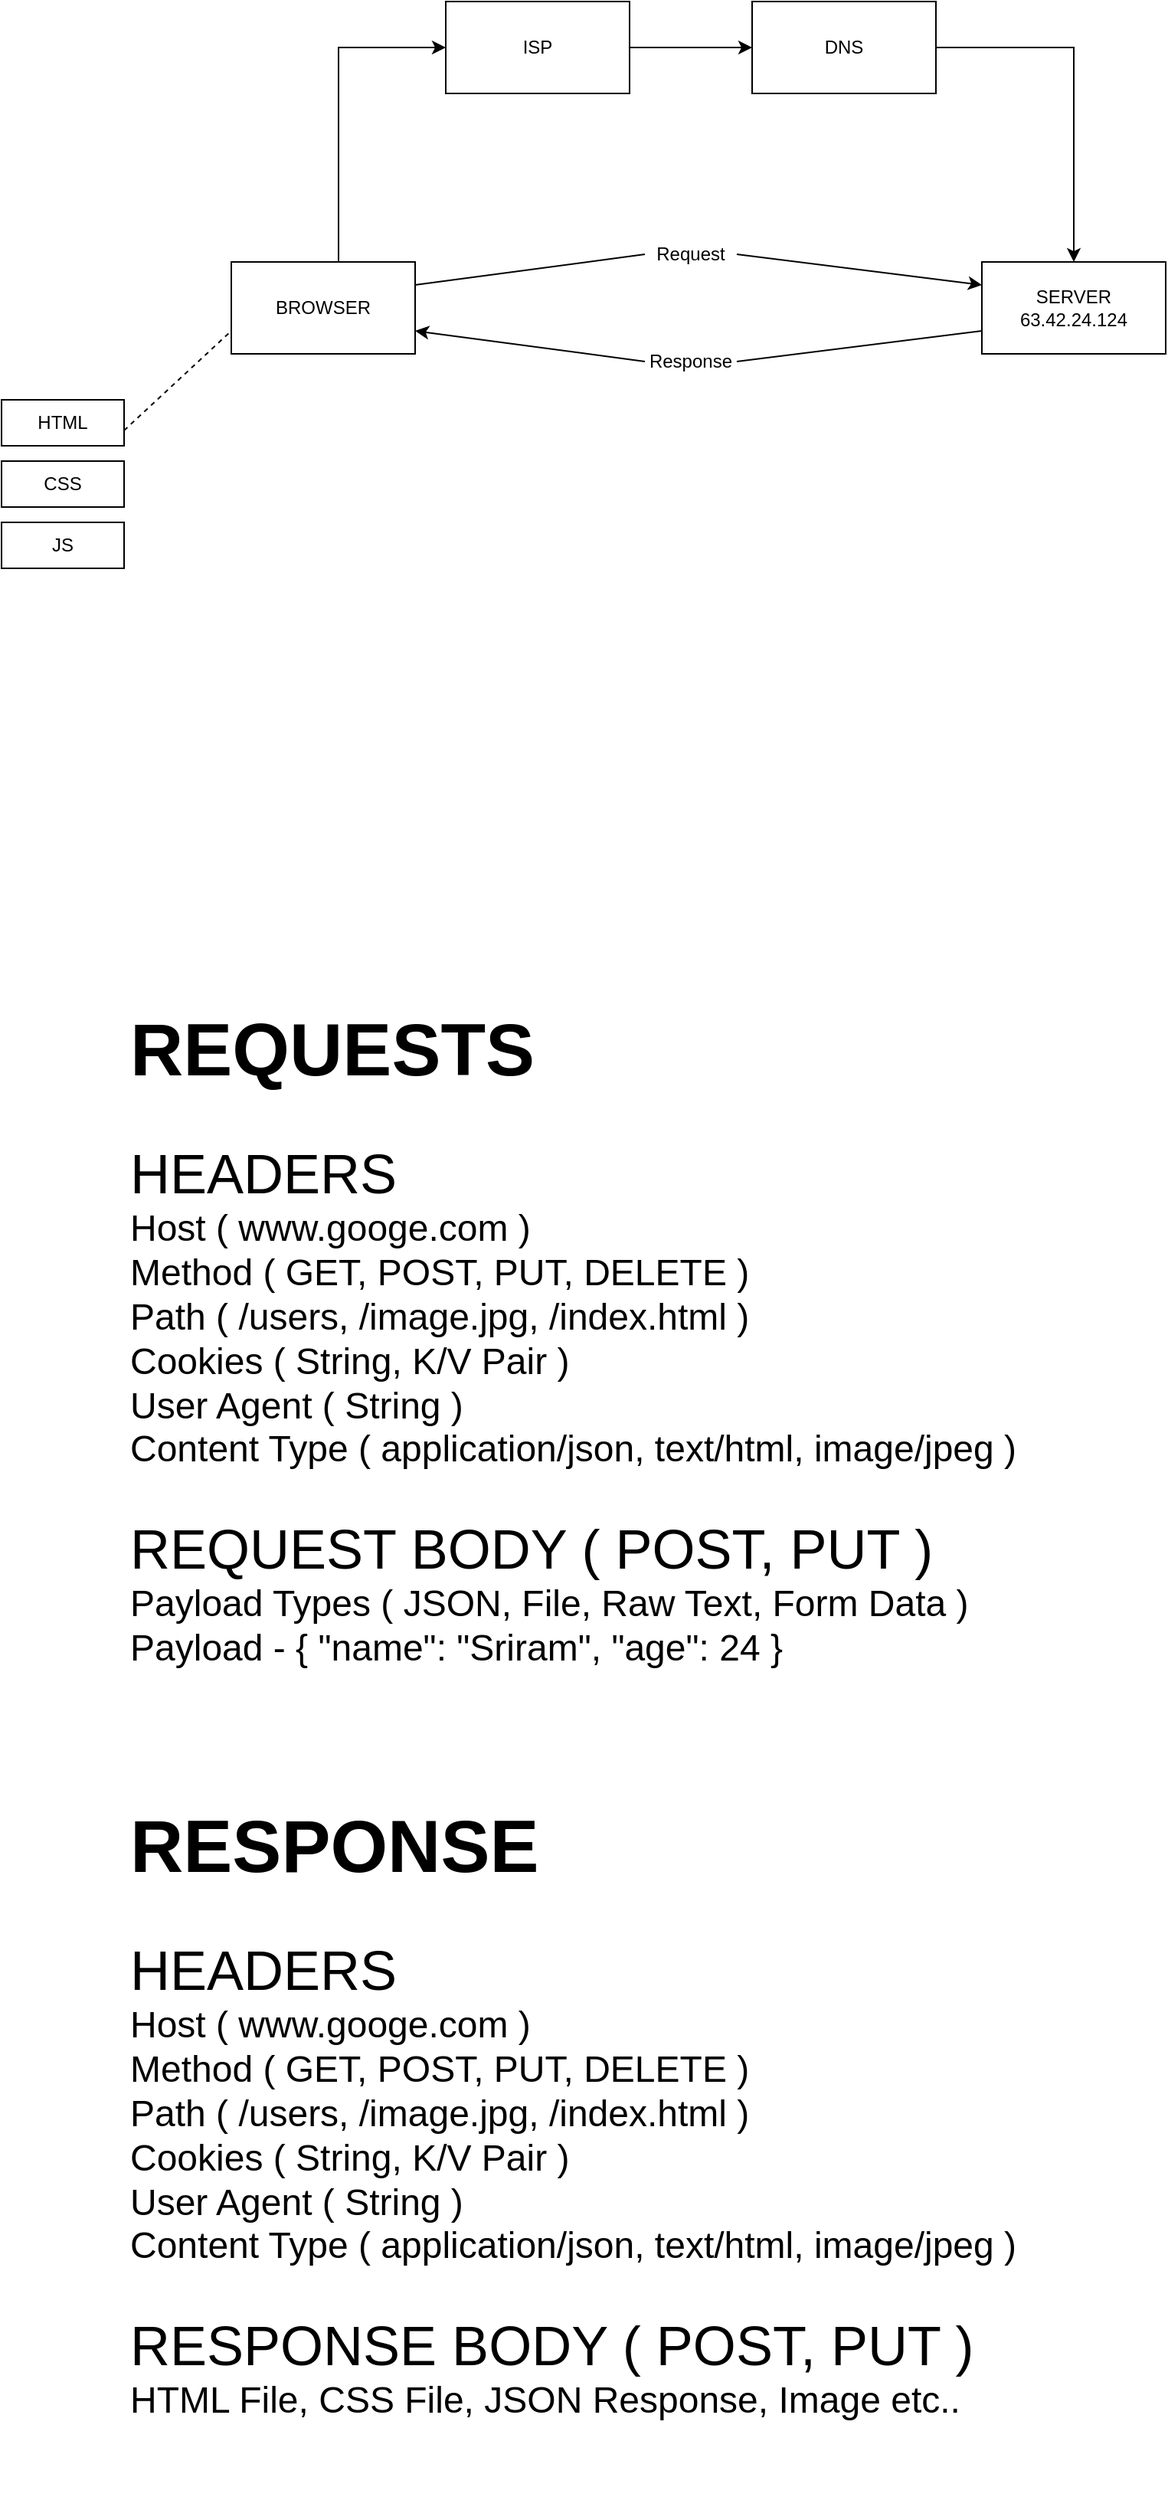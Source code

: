 <mxfile version="20.4.0" type="github">
  <diagram id="NVQybY2-NAw2xx8S69dp" name="frontend">
    <mxGraphModel dx="1960" dy="883" grid="1" gridSize="10" guides="1" tooltips="1" connect="1" arrows="1" fold="1" page="1" pageScale="1" pageWidth="827" pageHeight="1169" math="0" shadow="0">
      <root>
        <mxCell id="0" />
        <mxCell id="1" parent="0" />
        <mxCell id="8R4nlL-NDN4ofbqcLxZN-17" style="edgeStyle=orthogonalEdgeStyle;rounded=0;orthogonalLoop=1;jettySize=auto;html=1;entryX=0;entryY=0.5;entryDx=0;entryDy=0;" edge="1" parent="1" source="8R4nlL-NDN4ofbqcLxZN-1" target="8R4nlL-NDN4ofbqcLxZN-2">
          <mxGeometry relative="1" as="geometry" />
        </mxCell>
        <mxCell id="8R4nlL-NDN4ofbqcLxZN-1" value="ISP" style="rounded=0;whiteSpace=wrap;html=1;" vertex="1" parent="1">
          <mxGeometry x="240" y="80" width="120" height="60" as="geometry" />
        </mxCell>
        <mxCell id="8R4nlL-NDN4ofbqcLxZN-19" style="edgeStyle=orthogonalEdgeStyle;rounded=0;orthogonalLoop=1;jettySize=auto;html=1;entryX=0.5;entryY=0;entryDx=0;entryDy=0;" edge="1" parent="1" source="8R4nlL-NDN4ofbqcLxZN-2" target="8R4nlL-NDN4ofbqcLxZN-4">
          <mxGeometry relative="1" as="geometry" />
        </mxCell>
        <mxCell id="8R4nlL-NDN4ofbqcLxZN-2" value="DNS" style="rounded=0;whiteSpace=wrap;html=1;" vertex="1" parent="1">
          <mxGeometry x="440" y="80" width="120" height="60" as="geometry" />
        </mxCell>
        <mxCell id="8R4nlL-NDN4ofbqcLxZN-16" style="edgeStyle=orthogonalEdgeStyle;rounded=0;orthogonalLoop=1;jettySize=auto;html=1;entryX=0;entryY=0.5;entryDx=0;entryDy=0;" edge="1" parent="1" source="8R4nlL-NDN4ofbqcLxZN-3" target="8R4nlL-NDN4ofbqcLxZN-1">
          <mxGeometry relative="1" as="geometry">
            <Array as="points">
              <mxPoint x="170" y="110" />
            </Array>
          </mxGeometry>
        </mxCell>
        <mxCell id="8R4nlL-NDN4ofbqcLxZN-3" value="BROWSER" style="rounded=0;whiteSpace=wrap;html=1;" vertex="1" parent="1">
          <mxGeometry x="100" y="250" width="120" height="60" as="geometry" />
        </mxCell>
        <mxCell id="8R4nlL-NDN4ofbqcLxZN-4" value="SERVER&lt;br&gt;63.42.24.124" style="rounded=0;whiteSpace=wrap;html=1;" vertex="1" parent="1">
          <mxGeometry x="590" y="250" width="120" height="60" as="geometry" />
        </mxCell>
        <mxCell id="8R4nlL-NDN4ofbqcLxZN-5" value="HTML" style="rounded=0;whiteSpace=wrap;html=1;" vertex="1" parent="1">
          <mxGeometry x="-50" y="340" width="80" height="30" as="geometry" />
        </mxCell>
        <mxCell id="8R4nlL-NDN4ofbqcLxZN-6" value="CSS" style="rounded=0;whiteSpace=wrap;html=1;" vertex="1" parent="1">
          <mxGeometry x="-50" y="380" width="80" height="30" as="geometry" />
        </mxCell>
        <mxCell id="8R4nlL-NDN4ofbqcLxZN-7" value="JS" style="rounded=0;whiteSpace=wrap;html=1;" vertex="1" parent="1">
          <mxGeometry x="-50" y="420" width="80" height="30" as="geometry" />
        </mxCell>
        <mxCell id="8R4nlL-NDN4ofbqcLxZN-8" value="" style="endArrow=classic;html=1;rounded=0;exitX=1;exitY=0.5;exitDx=0;exitDy=0;entryX=0;entryY=0.25;entryDx=0;entryDy=0;startArrow=none;" edge="1" parent="1" source="8R4nlL-NDN4ofbqcLxZN-10" target="8R4nlL-NDN4ofbqcLxZN-4">
          <mxGeometry width="50" height="50" relative="1" as="geometry">
            <mxPoint x="380" y="400" as="sourcePoint" />
            <mxPoint x="430" y="350" as="targetPoint" />
          </mxGeometry>
        </mxCell>
        <mxCell id="8R4nlL-NDN4ofbqcLxZN-9" value="" style="endArrow=classic;html=1;rounded=0;exitX=0;exitY=0.5;exitDx=0;exitDy=0;entryX=1;entryY=0.75;entryDx=0;entryDy=0;startArrow=none;" edge="1" parent="1" source="8R4nlL-NDN4ofbqcLxZN-14" target="8R4nlL-NDN4ofbqcLxZN-3">
          <mxGeometry width="50" height="50" relative="1" as="geometry">
            <mxPoint x="220" y="300" as="sourcePoint" />
            <mxPoint x="350" y="450" as="targetPoint" />
          </mxGeometry>
        </mxCell>
        <mxCell id="8R4nlL-NDN4ofbqcLxZN-10" value="Request" style="text;html=1;strokeColor=none;fillColor=none;align=center;verticalAlign=middle;whiteSpace=wrap;rounded=0;" vertex="1" parent="1">
          <mxGeometry x="370" y="230" width="60" height="30" as="geometry" />
        </mxCell>
        <mxCell id="8R4nlL-NDN4ofbqcLxZN-12" value="" style="endArrow=none;html=1;rounded=0;exitX=1;exitY=0.25;exitDx=0;exitDy=0;entryX=0;entryY=0.5;entryDx=0;entryDy=0;" edge="1" parent="1" source="8R4nlL-NDN4ofbqcLxZN-3" target="8R4nlL-NDN4ofbqcLxZN-10">
          <mxGeometry width="50" height="50" relative="1" as="geometry">
            <mxPoint x="220" y="265" as="sourcePoint" />
            <mxPoint x="360" y="265" as="targetPoint" />
          </mxGeometry>
        </mxCell>
        <mxCell id="8R4nlL-NDN4ofbqcLxZN-14" value="Response" style="text;html=1;strokeColor=none;fillColor=none;align=center;verticalAlign=middle;whiteSpace=wrap;rounded=0;" vertex="1" parent="1">
          <mxGeometry x="370" y="300" width="60" height="30" as="geometry" />
        </mxCell>
        <mxCell id="8R4nlL-NDN4ofbqcLxZN-15" value="" style="endArrow=none;html=1;rounded=0;exitX=0;exitY=0.75;exitDx=0;exitDy=0;entryX=1;entryY=0.5;entryDx=0;entryDy=0;" edge="1" parent="1" source="8R4nlL-NDN4ofbqcLxZN-4" target="8R4nlL-NDN4ofbqcLxZN-14">
          <mxGeometry width="50" height="50" relative="1" as="geometry">
            <mxPoint x="590" y="295" as="sourcePoint" />
            <mxPoint x="220" y="295" as="targetPoint" />
          </mxGeometry>
        </mxCell>
        <mxCell id="8R4nlL-NDN4ofbqcLxZN-20" value="" style="endArrow=none;dashed=1;html=1;rounded=0;entryX=0;entryY=0.75;entryDx=0;entryDy=0;" edge="1" parent="1" target="8R4nlL-NDN4ofbqcLxZN-3">
          <mxGeometry width="50" height="50" relative="1" as="geometry">
            <mxPoint x="30" y="360" as="sourcePoint" />
            <mxPoint x="80" y="310" as="targetPoint" />
          </mxGeometry>
        </mxCell>
        <mxCell id="8R4nlL-NDN4ofbqcLxZN-22" value="&lt;h1&gt;&lt;font style=&quot;font-size: 48px;&quot;&gt;REQUESTS&lt;/font&gt;&lt;/h1&gt;&lt;div&gt;&lt;br&gt;&lt;/div&gt;&lt;div&gt;&lt;font style=&quot;font-size: 36px;&quot;&gt;HEADERS&lt;/font&gt;&lt;/div&gt;&lt;div&gt;&lt;font style=&quot;font-size: 24px;&quot;&gt;Host ( www.googe.com )&lt;/font&gt;&lt;/div&gt;&lt;div&gt;&lt;font style=&quot;font-size: 24px;&quot;&gt;Method ( GET, POST, PUT, DELETE )&lt;/font&gt;&lt;/div&gt;&lt;div&gt;&lt;font style=&quot;font-size: 24px;&quot;&gt;Path ( /users, /image.jpg, /index.html )&lt;/font&gt;&lt;/div&gt;&lt;div&gt;&lt;font style=&quot;font-size: 24px;&quot;&gt;Cookies ( String, K/V Pair )&lt;/font&gt;&lt;/div&gt;&lt;div&gt;&lt;font style=&quot;font-size: 24px;&quot;&gt;User Agent ( String )&lt;/font&gt;&lt;/div&gt;&lt;div&gt;&lt;font style=&quot;font-size: 24px;&quot;&gt;Content Type ( application/json, text/html, image/jpeg )&lt;/font&gt;&lt;/div&gt;&lt;div&gt;&lt;font style=&quot;font-size: 24px;&quot;&gt;&lt;br&gt;&lt;/font&gt;&lt;/div&gt;&lt;div&gt;&lt;font style=&quot;font-size: 36px;&quot;&gt;REQUEST BODY ( POST, PUT )&lt;/font&gt;&lt;/div&gt;&lt;div&gt;&lt;span style=&quot;font-size: 24px;&quot;&gt;Payload Types ( JSON, File, Raw Text, Form Data )&lt;/span&gt;&lt;/div&gt;&lt;div&gt;&lt;span style=&quot;font-size: 24px;&quot;&gt;Payload - { &quot;name&quot;: &quot;Sriram&quot;, &quot;age&quot;: 24 }&lt;/span&gt;&lt;/div&gt;" style="text;html=1;strokeColor=none;fillColor=none;spacing=5;spacingTop=-20;whiteSpace=wrap;overflow=hidden;rounded=0;shadow=0;" vertex="1" parent="1">
          <mxGeometry x="29" y="730" width="640" height="460" as="geometry" />
        </mxCell>
        <mxCell id="8R4nlL-NDN4ofbqcLxZN-23" value="&lt;h1&gt;&lt;font style=&quot;font-size: 48px;&quot;&gt;RESPONSE&lt;/font&gt;&lt;/h1&gt;&lt;div&gt;&lt;br&gt;&lt;/div&gt;&lt;div&gt;&lt;font style=&quot;font-size: 36px;&quot;&gt;HEADERS&lt;/font&gt;&lt;/div&gt;&lt;div&gt;&lt;font style=&quot;font-size: 24px;&quot;&gt;Host ( www.googe.com )&lt;/font&gt;&lt;/div&gt;&lt;div&gt;&lt;font style=&quot;font-size: 24px;&quot;&gt;Method ( GET, POST, PUT, DELETE )&lt;/font&gt;&lt;/div&gt;&lt;div&gt;&lt;font style=&quot;font-size: 24px;&quot;&gt;Path ( /users, /image.jpg, /index.html )&lt;/font&gt;&lt;/div&gt;&lt;div&gt;&lt;font style=&quot;font-size: 24px;&quot;&gt;Cookies ( String, K/V Pair )&lt;/font&gt;&lt;/div&gt;&lt;div&gt;&lt;font style=&quot;font-size: 24px;&quot;&gt;User Agent ( String )&lt;/font&gt;&lt;/div&gt;&lt;div&gt;&lt;font style=&quot;font-size: 24px;&quot;&gt;Content Type ( application/json, text/html, image/jpeg )&lt;/font&gt;&lt;/div&gt;&lt;div&gt;&lt;font style=&quot;font-size: 24px;&quot;&gt;&lt;br&gt;&lt;/font&gt;&lt;/div&gt;&lt;div&gt;&lt;font style=&quot;font-size: 36px;&quot;&gt;RESPONSE BODY ( POST, PUT )&lt;/font&gt;&lt;/div&gt;&lt;div&gt;&lt;span style=&quot;font-size: 24px;&quot;&gt;HTML File, CSS File, JSON Response, Image etc..&lt;/span&gt;&lt;/div&gt;" style="text;html=1;strokeColor=none;fillColor=none;spacing=5;spacingTop=-20;whiteSpace=wrap;overflow=hidden;rounded=0;" vertex="1" parent="1">
          <mxGeometry x="29" y="1250" width="640" height="460" as="geometry" />
        </mxCell>
      </root>
    </mxGraphModel>
  </diagram>
</mxfile>
